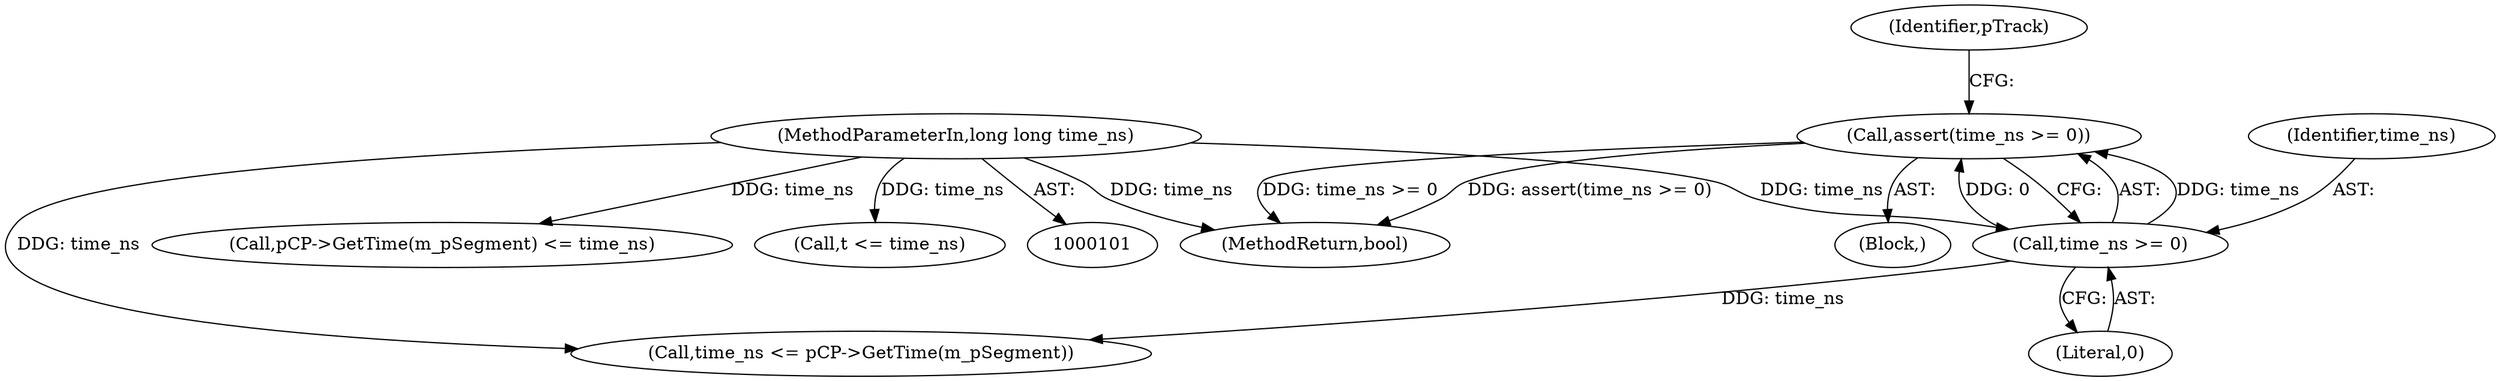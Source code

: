 digraph "1_Android_cc274e2abe8b2a6698a5c47d8aa4bb45f1f9538d_9@API" {
"1000107" [label="(Call,assert(time_ns >= 0))"];
"1000108" [label="(Call,time_ns >= 0)"];
"1000102" [label="(MethodParameterIn,long long time_ns)"];
"1000107" [label="(Call,assert(time_ns >= 0))"];
"1000109" [label="(Identifier,time_ns)"];
"1000231" [label="(Call,pCP->GetTime(m_pSegment) <= time_ns)"];
"1000145" [label="(Call,time_ns <= pCP->GetTime(m_pSegment))"];
"1000112" [label="(Identifier,pTrack)"];
"1000243" [label="(MethodReturn,bool)"];
"1000110" [label="(Literal,0)"];
"1000106" [label="(Block,)"];
"1000102" [label="(MethodParameterIn,long long time_ns)"];
"1000108" [label="(Call,time_ns >= 0)"];
"1000195" [label="(Call,t <= time_ns)"];
"1000107" -> "1000106"  [label="AST: "];
"1000107" -> "1000108"  [label="CFG: "];
"1000108" -> "1000107"  [label="AST: "];
"1000112" -> "1000107"  [label="CFG: "];
"1000107" -> "1000243"  [label="DDG: time_ns >= 0"];
"1000107" -> "1000243"  [label="DDG: assert(time_ns >= 0)"];
"1000108" -> "1000107"  [label="DDG: time_ns"];
"1000108" -> "1000107"  [label="DDG: 0"];
"1000108" -> "1000110"  [label="CFG: "];
"1000109" -> "1000108"  [label="AST: "];
"1000110" -> "1000108"  [label="AST: "];
"1000102" -> "1000108"  [label="DDG: time_ns"];
"1000108" -> "1000145"  [label="DDG: time_ns"];
"1000102" -> "1000101"  [label="AST: "];
"1000102" -> "1000243"  [label="DDG: time_ns"];
"1000102" -> "1000145"  [label="DDG: time_ns"];
"1000102" -> "1000195"  [label="DDG: time_ns"];
"1000102" -> "1000231"  [label="DDG: time_ns"];
}
